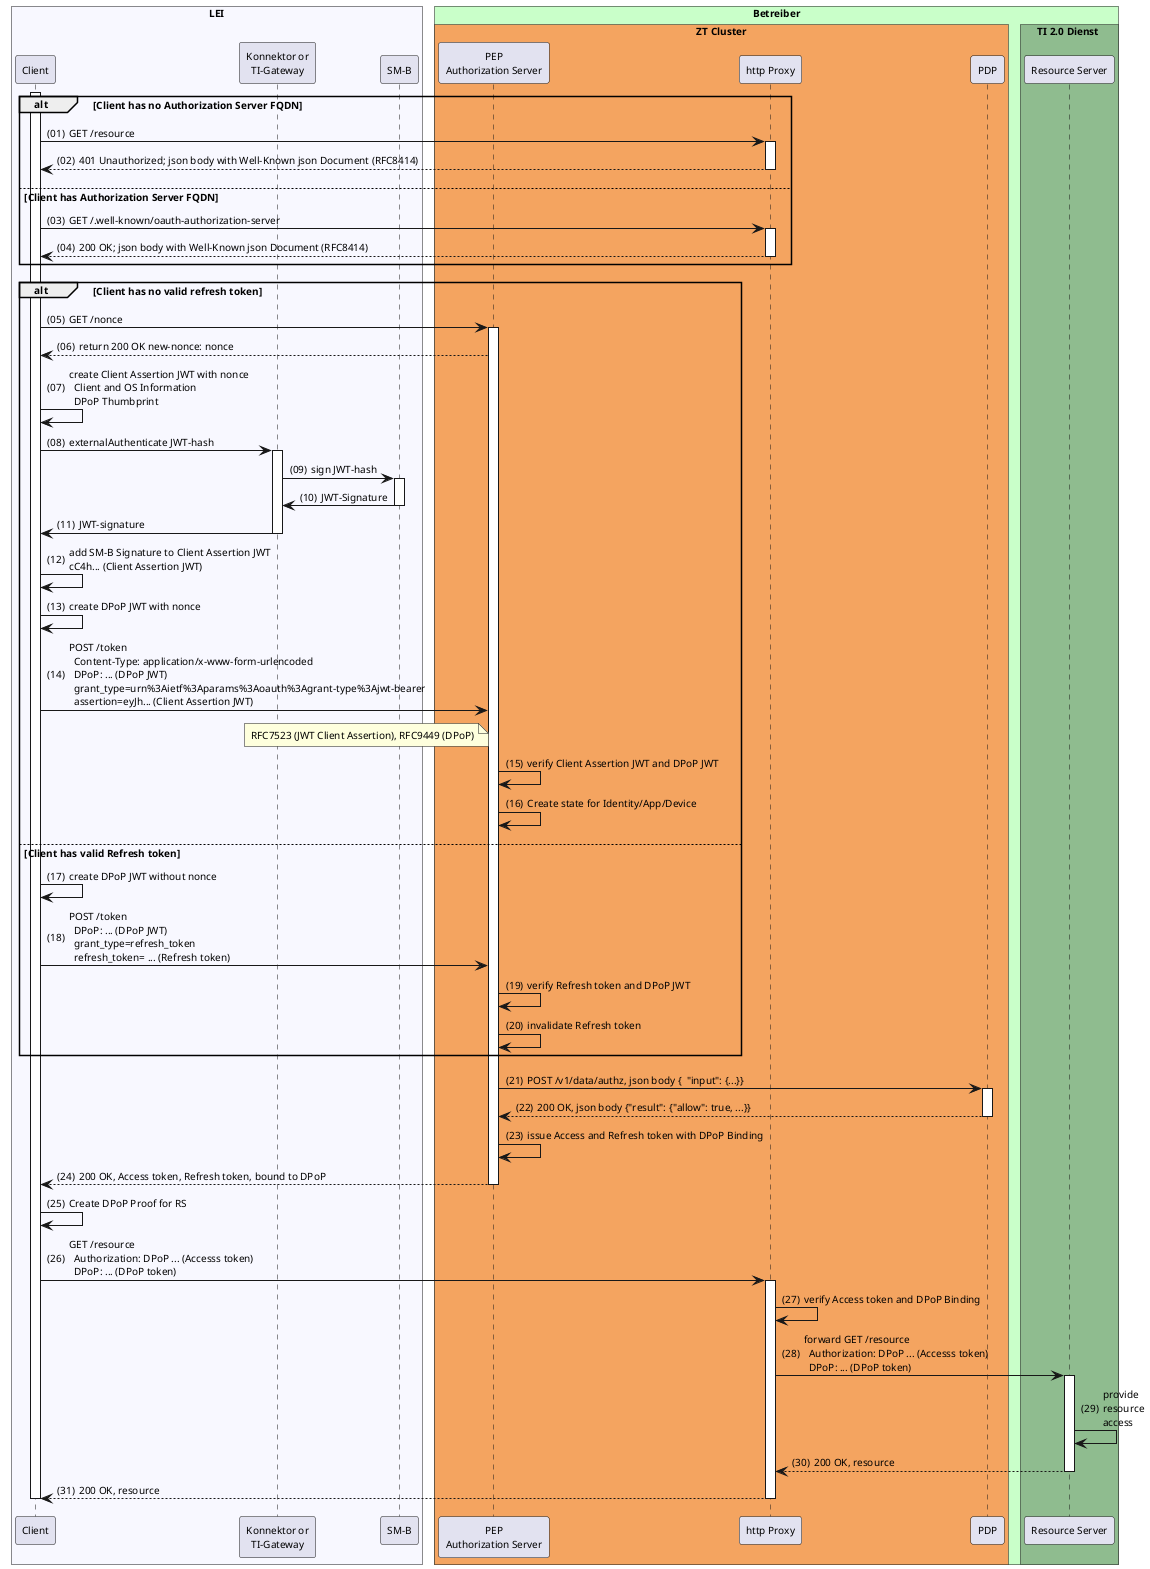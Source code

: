 @startuml "SM-B_Auth_with_DPoP"
autonumber "(00)"
skinparam defaultFontSize 10
skinparam defaultFontName Helvetica
skinparam DefaultMonospacedFontName Courier
skinparam lengthAdjust none

!pragma teoz true

box "LEI" #GhostWhite
  participant Client
  participant Konnektor as "Konnektor or\nTI-Gateway"
  participant SMB as "SM-B"
end box

box "Betreiber" #TECHNOLOGY
  box "ZT Cluster" #SandyBrown
    participant AS as "PEP\nAuthorization Server" 
    participant HP as "http Proxy"
    participant PDP as "PDP"
  endbox
   box TI 2.0 Dienst #DarkSeaGreen
    participant RS as "Resource Server"
  endbox
end box

activate Client
alt Client has no Authorization Server FQDN
  Client -> HP: GET /resource
  activate HP
  HP --> Client: 401 Unauthorized; json body with Well-Known json Document (RFC8414)
  deactivate HP
else Client has Authorization Server FQDN
  Client -> HP: GET /.well-known/oauth-authorization-server 
  activate HP
  HP --> Client: 200 OK; json body with Well-Known json Document (RFC8414)
  deactivate HP
end


alt Client has no valid refresh token
Client -> AS: GET /nonce
activate AS
AS --> Client: return 200 OK new-nonce: nonce
Client -> Client: create Client Assertion JWT with nonce\n  Client and OS Information\n  DPoP Thumbprint
Client -> Konnektor: externalAuthenticate JWT-hash
activate Konnektor
Konnektor -> SMB: sign JWT-hash
activate SMB
SMB -> Konnektor: JWT-Signature
deactivate SMB
Konnektor -> Client: JWT-signature
deactivate Konnektor

Client -> Client: add SM-B Signature to Client Assertion JWT\n\
cC4h... (Client Assertion JWT)
Client -> Client: create DPoP JWT with nonce
Client -> AS: POST /token\n\
  Content-Type: application/x-www-form-urlencoded\n\
  DPoP: ... (DPoP JWT)\n\
  grant_type=urn%3Aietf%3Aparams%3Aoauth%3Agrant-type%3Ajwt-bearer\n\
  assertion=eyJh... (Client Assertion JWT)
note left of AS
  RFC7523 (JWT Client Assertion), RFC9449 (DPoP)
end note
AS -> AS: verify Client Assertion JWT and DPoP JWT
AS -> AS: Create state for Identity/App/Device

else Client has valid Refresh token
Client -> Client: create DPoP JWT without nonce
Client -> AS: POST /token\n\
  DPoP: ... (DPoP JWT)\n\
  grant_type=refresh_token\n\
  refresh_token= ... (Refresh token)
AS -> AS: verify Refresh token and DPoP JWT
AS -> AS: invalidate Refresh token
end

AS -> PDP: POST /v1/data/authz, json body {  "input": {...}} 
activate PDP
PDP --> AS: 200 OK, json body {"result": {"allow": true, ...}}
deactivate PDP
AS -> AS: issue Access and Refresh token with DPoP Binding
AS --> Client: 200 OK, Access token, Refresh token, bound to DPoP
deactivate AS

Client -> Client: Create DPoP Proof for RS
Client -> HP: GET /resource\n\
  Authorization: DPoP ... (Accesss token)\n\
  DPoP: ... (DPoP token)
activate HP
HP -> HP: verify Access token and DPoP Binding
HP -> RS: forward GET /resource\n\
  Authorization: DPoP ... (Accesss token)\n\
  DPoP: ... (DPoP token)
activate RS
RS -> RS: provide\n\
resource\n\
access
RS --> HP: 200 OK, resource
deactivate RS
HP --> Client: 200 OK, resource
deactivate HP
deactivate RS
deactivate Client

@enduml